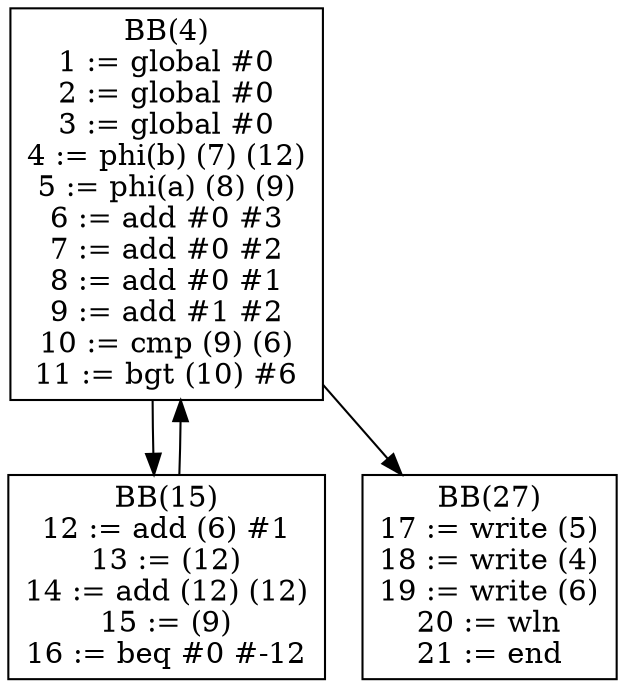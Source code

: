 digraph cfg {
BB4[shape = box, label = "BB(4)\n" + "1 := global #0\n" + "2 := global #0\n" + "3 := global #0\n" + "4 := phi(b) (7) (12)\n" + "5 := phi(a) (8) (9)\n" + "6 := add #0 #3\n" + "7 := add #0 #2\n" + "8 := add #0 #1\n" + "9 := add #1 #2\n" + "10 := cmp (9) (6)\n" + "11 := bgt (10) #6\n"];
BB15[shape = box, label = "BB(15)\n" + "12 := add (6) #1\n" + "13 := (12)\n" + "14 := add (12) (12)\n" + "15 := (9)\n" + "16 := beq #0 #-12\n"];
BB27[shape = box, label = "BB(27)\n" + "17 := write (5)\n" + "18 := write (4)\n" + "19 := write (6)\n" + "20 := wln\n" + "21 := end\n"];
BB4 -> BB15;
BB4 -> BB27;
BB15 -> BB4;
}
